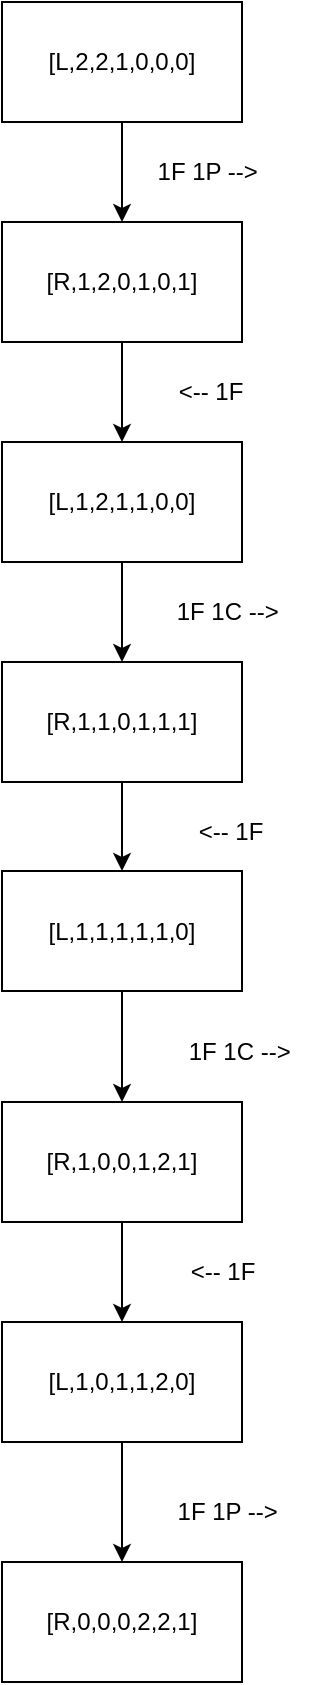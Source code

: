 <mxfile version="21.2.3" type="github" pages="2">
  <diagram name="Page-1" id="6bB5yhqOeo2F0G6C4hw4">
    <mxGraphModel dx="1434" dy="788" grid="1" gridSize="10" guides="1" tooltips="1" connect="1" arrows="1" fold="1" page="1" pageScale="1" pageWidth="827" pageHeight="1169" math="0" shadow="0">
      <root>
        <mxCell id="0" />
        <mxCell id="1" parent="0" />
        <mxCell id="67zdubfJ-z8soH7fnO-T-1" style="edgeStyle=orthogonalEdgeStyle;rounded=0;orthogonalLoop=1;jettySize=auto;html=1;entryX=0.5;entryY=0;entryDx=0;entryDy=0;" parent="1" source="67zdubfJ-z8soH7fnO-T-2" target="67zdubfJ-z8soH7fnO-T-4" edge="1">
          <mxGeometry relative="1" as="geometry" />
        </mxCell>
        <mxCell id="67zdubfJ-z8soH7fnO-T-2" value="[L,2,2,1,0,0,0]" style="rounded=0;whiteSpace=wrap;html=1;" parent="1" vertex="1">
          <mxGeometry x="320" y="90" width="120" height="60" as="geometry" />
        </mxCell>
        <mxCell id="67zdubfJ-z8soH7fnO-T-3" style="edgeStyle=orthogonalEdgeStyle;rounded=0;orthogonalLoop=1;jettySize=auto;html=1;" parent="1" source="67zdubfJ-z8soH7fnO-T-4" target="67zdubfJ-z8soH7fnO-T-6" edge="1">
          <mxGeometry relative="1" as="geometry" />
        </mxCell>
        <mxCell id="67zdubfJ-z8soH7fnO-T-4" value="[R,1,2,0,1,0,1]" style="rounded=0;whiteSpace=wrap;html=1;" parent="1" vertex="1">
          <mxGeometry x="320" y="200" width="120" height="60" as="geometry" />
        </mxCell>
        <mxCell id="67zdubfJ-z8soH7fnO-T-5" style="edgeStyle=orthogonalEdgeStyle;rounded=0;orthogonalLoop=1;jettySize=auto;html=1;" parent="1" source="67zdubfJ-z8soH7fnO-T-6" target="67zdubfJ-z8soH7fnO-T-8" edge="1">
          <mxGeometry relative="1" as="geometry" />
        </mxCell>
        <mxCell id="67zdubfJ-z8soH7fnO-T-6" value="[L,1,2,1,1,0,0]" style="rounded=0;whiteSpace=wrap;html=1;" parent="1" vertex="1">
          <mxGeometry x="320" y="310" width="120" height="60" as="geometry" />
        </mxCell>
        <mxCell id="67zdubfJ-z8soH7fnO-T-7" style="edgeStyle=orthogonalEdgeStyle;rounded=0;orthogonalLoop=1;jettySize=auto;html=1;entryX=0.5;entryY=0;entryDx=0;entryDy=0;" parent="1" source="67zdubfJ-z8soH7fnO-T-8" target="67zdubfJ-z8soH7fnO-T-10" edge="1">
          <mxGeometry relative="1" as="geometry" />
        </mxCell>
        <mxCell id="67zdubfJ-z8soH7fnO-T-8" value="[R,1,1,0,1,1,1]" style="rounded=0;whiteSpace=wrap;html=1;" parent="1" vertex="1">
          <mxGeometry x="320" y="420" width="120" height="60" as="geometry" />
        </mxCell>
        <mxCell id="67zdubfJ-z8soH7fnO-T-9" style="edgeStyle=orthogonalEdgeStyle;rounded=0;orthogonalLoop=1;jettySize=auto;html=1;entryX=0.5;entryY=0;entryDx=0;entryDy=0;" parent="1" source="67zdubfJ-z8soH7fnO-T-10" target="67zdubfJ-z8soH7fnO-T-12" edge="1">
          <mxGeometry relative="1" as="geometry" />
        </mxCell>
        <mxCell id="67zdubfJ-z8soH7fnO-T-10" value="[L,1,1,1,1,1,0]" style="rounded=0;whiteSpace=wrap;html=1;" parent="1" vertex="1">
          <mxGeometry x="320" y="524.5" width="120" height="60" as="geometry" />
        </mxCell>
        <mxCell id="67zdubfJ-z8soH7fnO-T-11" style="edgeStyle=orthogonalEdgeStyle;rounded=0;orthogonalLoop=1;jettySize=auto;html=1;entryX=0.5;entryY=0;entryDx=0;entryDy=0;" parent="1" source="67zdubfJ-z8soH7fnO-T-12" target="67zdubfJ-z8soH7fnO-T-14" edge="1">
          <mxGeometry relative="1" as="geometry" />
        </mxCell>
        <mxCell id="67zdubfJ-z8soH7fnO-T-12" value="[R,1,0,0,1,2,1]" style="rounded=0;whiteSpace=wrap;html=1;" parent="1" vertex="1">
          <mxGeometry x="320" y="640" width="120" height="60" as="geometry" />
        </mxCell>
        <mxCell id="67zdubfJ-z8soH7fnO-T-13" style="edgeStyle=orthogonalEdgeStyle;rounded=0;orthogonalLoop=1;jettySize=auto;html=1;" parent="1" source="67zdubfJ-z8soH7fnO-T-14" target="67zdubfJ-z8soH7fnO-T-15" edge="1">
          <mxGeometry relative="1" as="geometry" />
        </mxCell>
        <mxCell id="67zdubfJ-z8soH7fnO-T-14" value="[L,1,0,1,1,2,0]" style="rounded=0;whiteSpace=wrap;html=1;" parent="1" vertex="1">
          <mxGeometry x="320" y="750" width="120" height="60" as="geometry" />
        </mxCell>
        <mxCell id="67zdubfJ-z8soH7fnO-T-15" value="[R,0,0,0,2,2,1]" style="rounded=0;whiteSpace=wrap;html=1;" parent="1" vertex="1">
          <mxGeometry x="320" y="870" width="120" height="60" as="geometry" />
        </mxCell>
        <mxCell id="67zdubfJ-z8soH7fnO-T-16" value="1F 1P --&amp;gt;&amp;nbsp;" style="text;html=1;align=center;verticalAlign=middle;resizable=0;points=[];autosize=1;strokeColor=none;fillColor=none;" parent="1" vertex="1">
          <mxGeometry x="384" y="160" width="80" height="30" as="geometry" />
        </mxCell>
        <mxCell id="67zdubfJ-z8soH7fnO-T-17" value="&amp;lt;-- 1F" style="text;html=1;align=center;verticalAlign=middle;resizable=0;points=[];autosize=1;strokeColor=none;fillColor=none;" parent="1" vertex="1">
          <mxGeometry x="394" y="270" width="60" height="30" as="geometry" />
        </mxCell>
        <mxCell id="67zdubfJ-z8soH7fnO-T-18" value="1F 1C --&amp;gt;&amp;nbsp;" style="text;html=1;align=center;verticalAlign=middle;resizable=0;points=[];autosize=1;strokeColor=none;fillColor=none;" parent="1" vertex="1">
          <mxGeometry x="394" y="380" width="80" height="30" as="geometry" />
        </mxCell>
        <mxCell id="67zdubfJ-z8soH7fnO-T-19" value="&amp;lt;-- 1F" style="text;html=1;align=center;verticalAlign=middle;resizable=0;points=[];autosize=1;strokeColor=none;fillColor=none;" parent="1" vertex="1">
          <mxGeometry x="404" y="490" width="60" height="30" as="geometry" />
        </mxCell>
        <mxCell id="67zdubfJ-z8soH7fnO-T-20" value="1F 1C --&amp;gt;&amp;nbsp;" style="text;html=1;align=center;verticalAlign=middle;resizable=0;points=[];autosize=1;strokeColor=none;fillColor=none;" parent="1" vertex="1">
          <mxGeometry x="400" y="600" width="80" height="30" as="geometry" />
        </mxCell>
        <mxCell id="67zdubfJ-z8soH7fnO-T-21" value="&amp;lt;-- 1F" style="text;html=1;align=center;verticalAlign=middle;resizable=0;points=[];autosize=1;strokeColor=none;fillColor=none;" parent="1" vertex="1">
          <mxGeometry x="400" y="710" width="60" height="30" as="geometry" />
        </mxCell>
        <mxCell id="67zdubfJ-z8soH7fnO-T-22" value="1F 1P --&amp;gt;&amp;nbsp;" style="text;html=1;align=center;verticalAlign=middle;resizable=0;points=[];autosize=1;strokeColor=none;fillColor=none;" parent="1" vertex="1">
          <mxGeometry x="394" y="830" width="80" height="30" as="geometry" />
        </mxCell>
      </root>
    </mxGraphModel>
  </diagram>
  <diagram id="E4l26ST688_ZCm2AdwAX" name="Assignment">
    <mxGraphModel dx="1434" dy="731" grid="1" gridSize="10" guides="1" tooltips="1" connect="1" arrows="1" fold="1" page="1" pageScale="1" pageWidth="827" pageHeight="1169" math="0" shadow="0">
      <root>
        <mxCell id="0" />
        <mxCell id="1" parent="0" />
        <mxCell id="Wj9t3zD4b2_sHl0Uog8G-8" style="edgeStyle=orthogonalEdgeStyle;rounded=0;orthogonalLoop=1;jettySize=auto;html=1;" edge="1" parent="1" source="Wj9t3zD4b2_sHl0Uog8G-2" target="Wj9t3zD4b2_sHl0Uog8G-4">
          <mxGeometry relative="1" as="geometry" />
        </mxCell>
        <mxCell id="Wj9t3zD4b2_sHl0Uog8G-2" value="Read the target user_id from user&amp;nbsp;" style="shape=parallelogram;html=1;strokeWidth=1;perimeter=parallelogramPerimeter;whiteSpace=wrap;rounded=1;arcSize=12;size=0.23;" vertex="1" parent="1">
          <mxGeometry x="284" y="160" width="260" height="60" as="geometry" />
        </mxCell>
        <mxCell id="Wj9t3zD4b2_sHl0Uog8G-7" style="edgeStyle=orthogonalEdgeStyle;rounded=0;orthogonalLoop=1;jettySize=auto;html=1;" edge="1" parent="1" source="Wj9t3zD4b2_sHl0Uog8G-11" target="Wj9t3zD4b2_sHl0Uog8G-2">
          <mxGeometry relative="1" as="geometry">
            <mxPoint x="414" y="110" as="sourcePoint" />
          </mxGeometry>
        </mxCell>
        <mxCell id="Wj9t3zD4b2_sHl0Uog8G-9" style="edgeStyle=orthogonalEdgeStyle;rounded=0;orthogonalLoop=1;jettySize=auto;html=1;" edge="1" parent="1" source="Wj9t3zD4b2_sHl0Uog8G-4" target="Wj9t3zD4b2_sHl0Uog8G-6">
          <mxGeometry relative="1" as="geometry" />
        </mxCell>
        <mxCell id="Wj9t3zD4b2_sHl0Uog8G-4" value="Use user-based collaborative filtering to recommend 5 anime.&amp;nbsp;" style="rounded=0;whiteSpace=wrap;html=1;" vertex="1" parent="1">
          <mxGeometry x="324" y="270" width="179" height="80" as="geometry" />
        </mxCell>
        <mxCell id="Wj9t3zD4b2_sHl0Uog8G-13" style="edgeStyle=orthogonalEdgeStyle;rounded=0;orthogonalLoop=1;jettySize=auto;html=1;" edge="1" parent="1" source="Wj9t3zD4b2_sHl0Uog8G-5" target="Wj9t3zD4b2_sHl0Uog8G-14">
          <mxGeometry relative="1" as="geometry" />
        </mxCell>
        <mxCell id="Wj9t3zD4b2_sHl0Uog8G-5" value="Use item-based collaborative filtering to recommend 5 anime.&amp;nbsp;" style="rounded=0;whiteSpace=wrap;html=1;" vertex="1" parent="1">
          <mxGeometry x="324.5" y="545" width="179" height="80" as="geometry" />
        </mxCell>
        <mxCell id="Wj9t3zD4b2_sHl0Uog8G-10" style="edgeStyle=orthogonalEdgeStyle;rounded=0;orthogonalLoop=1;jettySize=auto;html=1;" edge="1" parent="1" source="Wj9t3zD4b2_sHl0Uog8G-6" target="Wj9t3zD4b2_sHl0Uog8G-5">
          <mxGeometry relative="1" as="geometry" />
        </mxCell>
        <mxCell id="Wj9t3zD4b2_sHl0Uog8G-6" value="Take the top-rated anime from the target user" style="rounded=0;whiteSpace=wrap;html=1;" vertex="1" parent="1">
          <mxGeometry x="324.5" y="410" width="179" height="80" as="geometry" />
        </mxCell>
        <mxCell id="Wj9t3zD4b2_sHl0Uog8G-11" value="Start" style="strokeWidth=1;html=1;shape=mxgraph.flowchart.terminator;whiteSpace=wrap;" vertex="1" parent="1">
          <mxGeometry x="364" y="50" width="100" height="60" as="geometry" />
        </mxCell>
        <mxCell id="Wj9t3zD4b2_sHl0Uog8G-12" value="End" style="strokeWidth=1;html=1;shape=mxgraph.flowchart.terminator;whiteSpace=wrap;" vertex="1" parent="1">
          <mxGeometry x="364" y="780" width="100" height="60" as="geometry" />
        </mxCell>
        <mxCell id="Wj9t3zD4b2_sHl0Uog8G-15" style="edgeStyle=orthogonalEdgeStyle;rounded=0;orthogonalLoop=1;jettySize=auto;html=1;" edge="1" parent="1" source="Wj9t3zD4b2_sHl0Uog8G-14" target="Wj9t3zD4b2_sHl0Uog8G-12">
          <mxGeometry relative="1" as="geometry" />
        </mxCell>
        <mxCell id="Wj9t3zD4b2_sHl0Uog8G-14" value="Prompt result" style="shape=parallelogram;html=1;strokeWidth=1;perimeter=parallelogramPerimeter;whiteSpace=wrap;rounded=1;arcSize=12;size=0.23;" vertex="1" parent="1">
          <mxGeometry x="284" y="680" width="260" height="60" as="geometry" />
        </mxCell>
      </root>
    </mxGraphModel>
  </diagram>
</mxfile>
